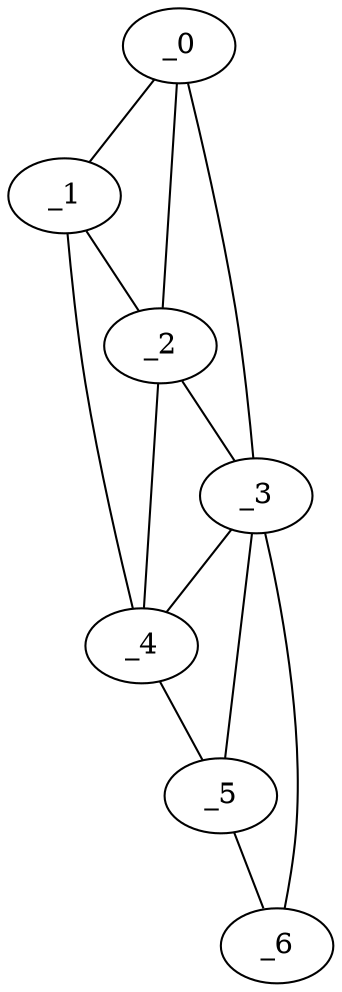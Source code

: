 graph "obj44__15.gxl" {
	_0	 [x=5,
		y=59];
	_1	 [x=10,
		y=53];
	_0 -- _1	 [valence=1];
	_2	 [x=24,
		y=61];
	_0 -- _2	 [valence=2];
	_3	 [x=70,
		y=67];
	_0 -- _3	 [valence=1];
	_1 -- _2	 [valence=1];
	_4	 [x=78,
		y=59];
	_1 -- _4	 [valence=1];
	_2 -- _3	 [valence=1];
	_2 -- _4	 [valence=2];
	_3 -- _4	 [valence=2];
	_5	 [x=118,
		y=63];
	_3 -- _5	 [valence=1];
	_6	 [x=126,
		y=64];
	_3 -- _6	 [valence=1];
	_4 -- _5	 [valence=1];
	_5 -- _6	 [valence=1];
}
